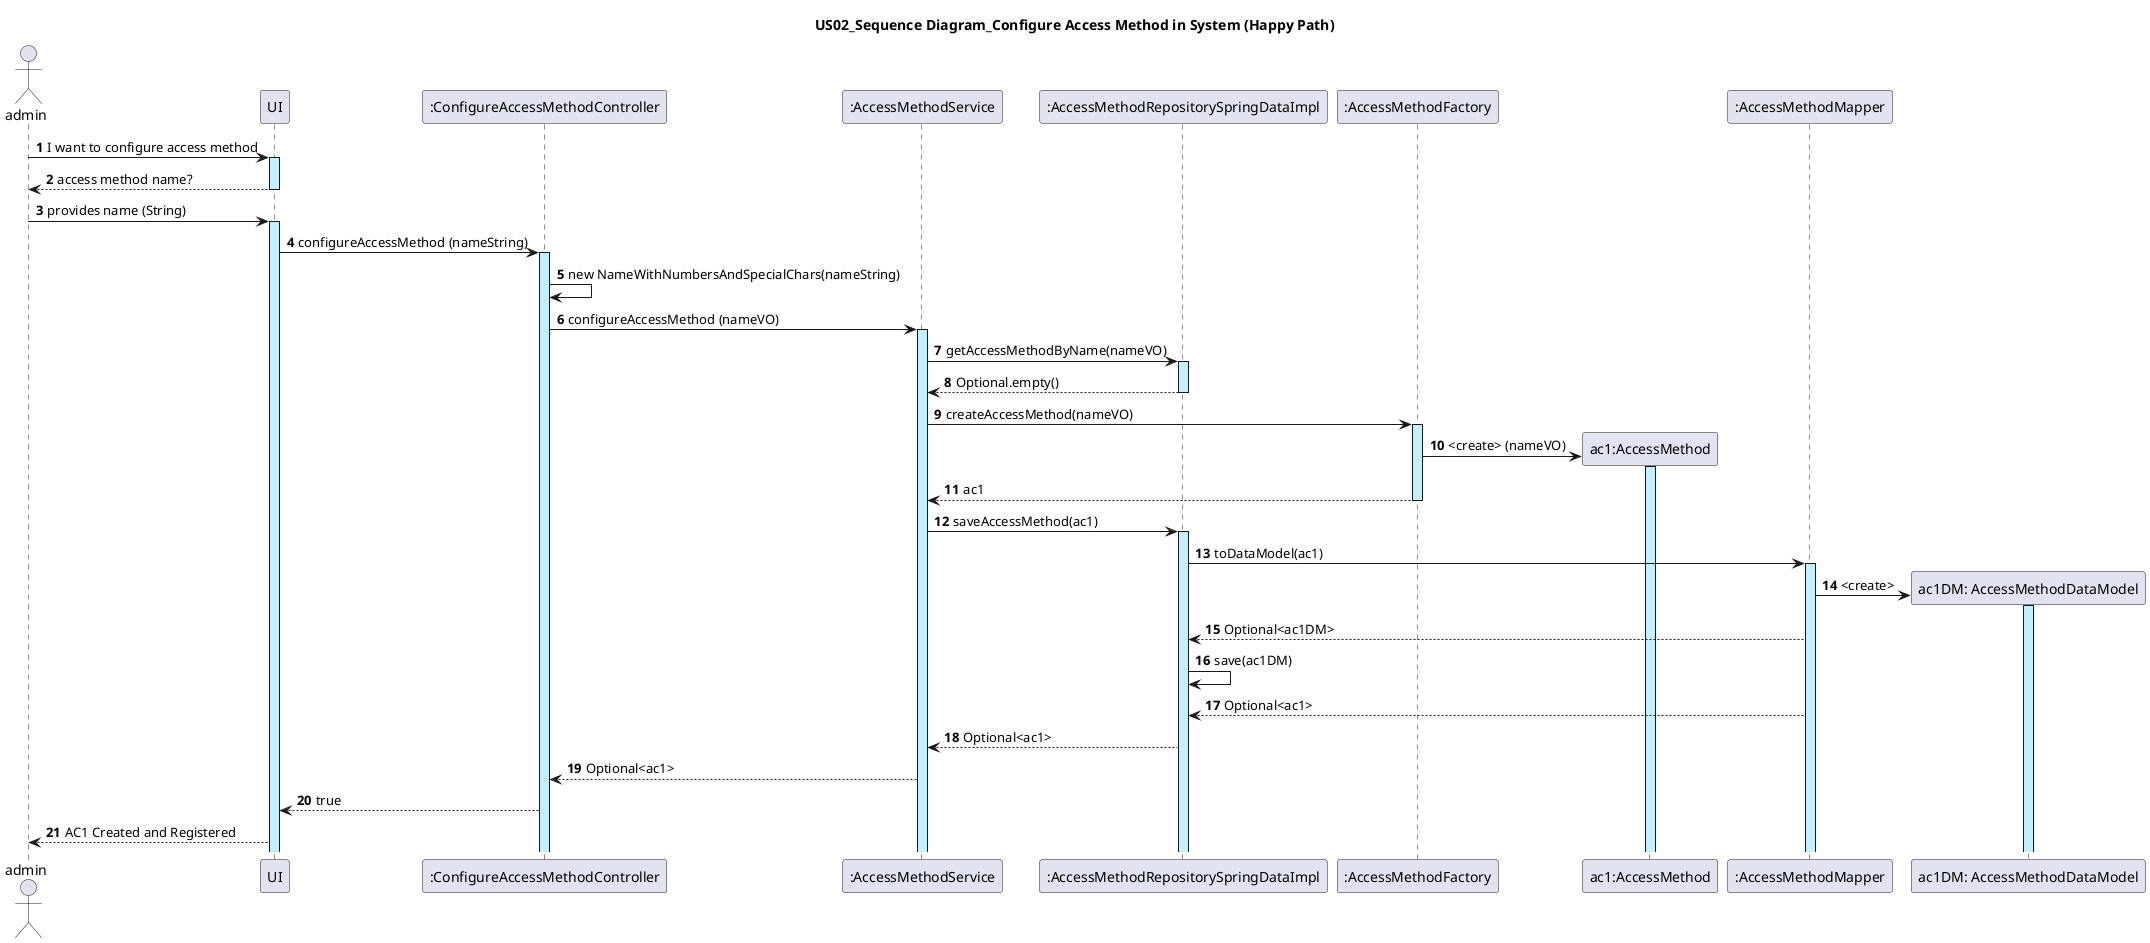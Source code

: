 @startuml
actor admin
autonumber

title: US02_Sequence Diagram_Configure Access Method in System (Happy Path)

admin -> UI ++ #application : I want to configure access method
UI --> admin -- : access method name?
admin -> UI ++ #application :provides name (String)
    UI -> ":ConfigureAccessMethodController" as ConfigureAccessMethodController ++ #application : configureAccessMethod (nameString)

ConfigureAccessMethodController -> ConfigureAccessMethodController: new NameWithNumbersAndSpecialChars(nameString)

ConfigureAccessMethodController -> ":AccessMethodService" ++ #application : configureAccessMethod (nameVO)
":AccessMethodService" -> ":AccessMethodRepositorySpringDataImpl" ++ #application:  getAccessMethodByName(nameVO)
":AccessMethodRepositorySpringDataImpl" --> ":AccessMethodService" -- #application: Optional.empty()
":AccessMethodService" -> ":AccessMethodFactory" as AccessMethodFactory ++ #application: createAccessMethod(nameVO)
create "ac1:AccessMethod" as AccessMethod
AccessMethodFactory -> AccessMethod  ++ #application  : <create> (nameVO)
AccessMethodFactory --> ":AccessMethodService" -- : ac1
":AccessMethodService" -> ":AccessMethodRepositorySpringDataImpl" ++ #application: saveAccessMethod(ac1)
":AccessMethodRepositorySpringDataImpl" -> ":AccessMethodMapper" ++ #application: toDataModel(ac1)
create "ac1DM: AccessMethodDataModel" as AccessMethodDataModel
":AccessMethodMapper" -> AccessMethodDataModel ++ #application: <create>
":AccessMethodMapper" --> ":AccessMethodRepositorySpringDataImpl": Optional<ac1DM>
":AccessMethodRepositorySpringDataImpl" -> ":AccessMethodRepositorySpringDataImpl": save(ac1DM)
":AccessMethodMapper" --> ":AccessMethodRepositorySpringDataImpl": Optional<ac1>
":AccessMethodRepositorySpringDataImpl" --> ":AccessMethodService": Optional<ac1>
":AccessMethodService" --> ConfigureAccessMethodController: Optional<ac1>
ConfigureAccessMethodController --> UI: true
UI --> admin: AC1 Created and Registered
@enduml